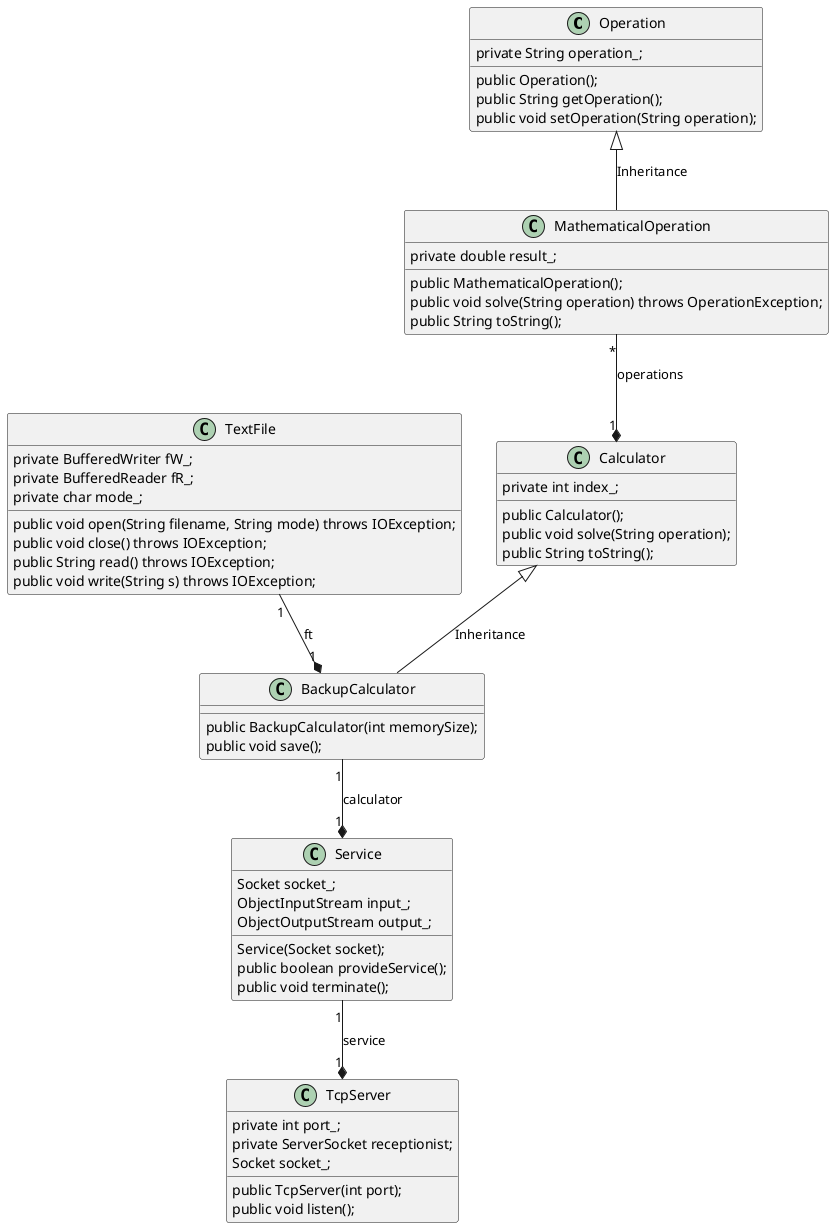 @startuml

class Operation {
    private String operation_;

    public Operation(); 
    public String getOperation();
    public void setOperation(String operation);
}

class MathematicalOperation {
    private double result_;

    public MathematicalOperation();
    public void solve(String operation) throws OperationException;
    public String toString();
} 

class Calculator {
    private int index_;

    public Calculator();
    public void solve(String operation);
    public String toString();
} 

class BackupCalculator {
    public BackupCalculator(int memorySize);
    public void save();
}

class TextFile {
    private BufferedWriter fW_;
    private BufferedReader fR_;
    private char mode_;

    public void open(String filename, String mode) throws IOException;
    public void close() throws IOException;
    public String read() throws IOException;
    public void write(String s) throws IOException;
}

class TcpServer {
    private int port_;
    private ServerSocket receptionist;
    Socket socket_;

    public TcpServer(int port);
    public void listen();
}

class Service {
    Socket socket_;
    ObjectInputStream input_;
    ObjectOutputStream output_;

    Service(Socket socket);
    public boolean provideService();
    public void terminate();
}

Operation <|-down- MathematicalOperation: Inheritance
Calculator "1" *-up- "*" MathematicalOperation: operations
BackupCalculator "1" *-up- "1" TextFile: ft
Calculator <|-down- BackupCalculator: Inheritance
Service "1" *-up- "1" BackupCalculator: calculator
TcpServer "1" *-up- "1" Service: service

@enduml